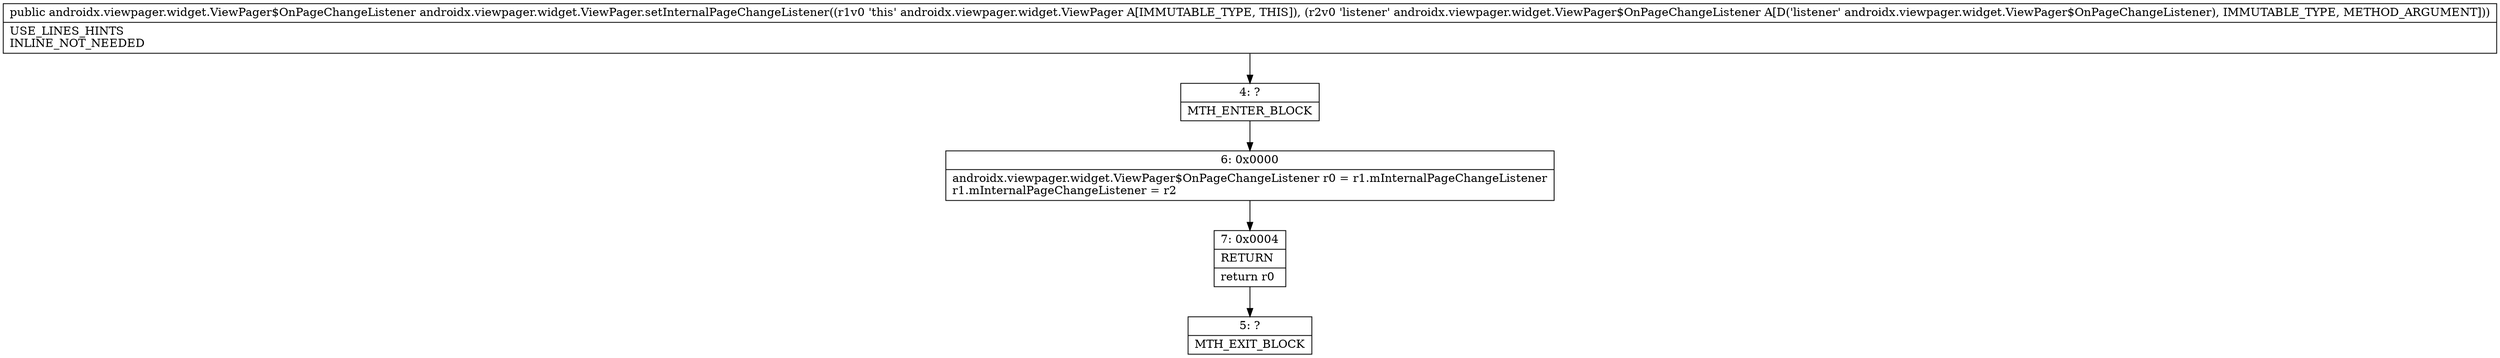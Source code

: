 digraph "CFG forandroidx.viewpager.widget.ViewPager.setInternalPageChangeListener(Landroidx\/viewpager\/widget\/ViewPager$OnPageChangeListener;)Landroidx\/viewpager\/widget\/ViewPager$OnPageChangeListener;" {
Node_4 [shape=record,label="{4\:\ ?|MTH_ENTER_BLOCK\l}"];
Node_6 [shape=record,label="{6\:\ 0x0000|androidx.viewpager.widget.ViewPager$OnPageChangeListener r0 = r1.mInternalPageChangeListener\lr1.mInternalPageChangeListener = r2\l}"];
Node_7 [shape=record,label="{7\:\ 0x0004|RETURN\l|return r0\l}"];
Node_5 [shape=record,label="{5\:\ ?|MTH_EXIT_BLOCK\l}"];
MethodNode[shape=record,label="{public androidx.viewpager.widget.ViewPager$OnPageChangeListener androidx.viewpager.widget.ViewPager.setInternalPageChangeListener((r1v0 'this' androidx.viewpager.widget.ViewPager A[IMMUTABLE_TYPE, THIS]), (r2v0 'listener' androidx.viewpager.widget.ViewPager$OnPageChangeListener A[D('listener' androidx.viewpager.widget.ViewPager$OnPageChangeListener), IMMUTABLE_TYPE, METHOD_ARGUMENT]))  | USE_LINES_HINTS\lINLINE_NOT_NEEDED\l}"];
MethodNode -> Node_4;Node_4 -> Node_6;
Node_6 -> Node_7;
Node_7 -> Node_5;
}

